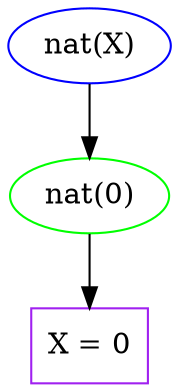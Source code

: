 digraph ans_0_nat {
    0 [label="nat(X)", color="blue"]
    1 [label="nat(0)", color="green"]
    29 [label="X = 0", color="purple", shape="box"]

    0 -> 1
    1 -> 29
}